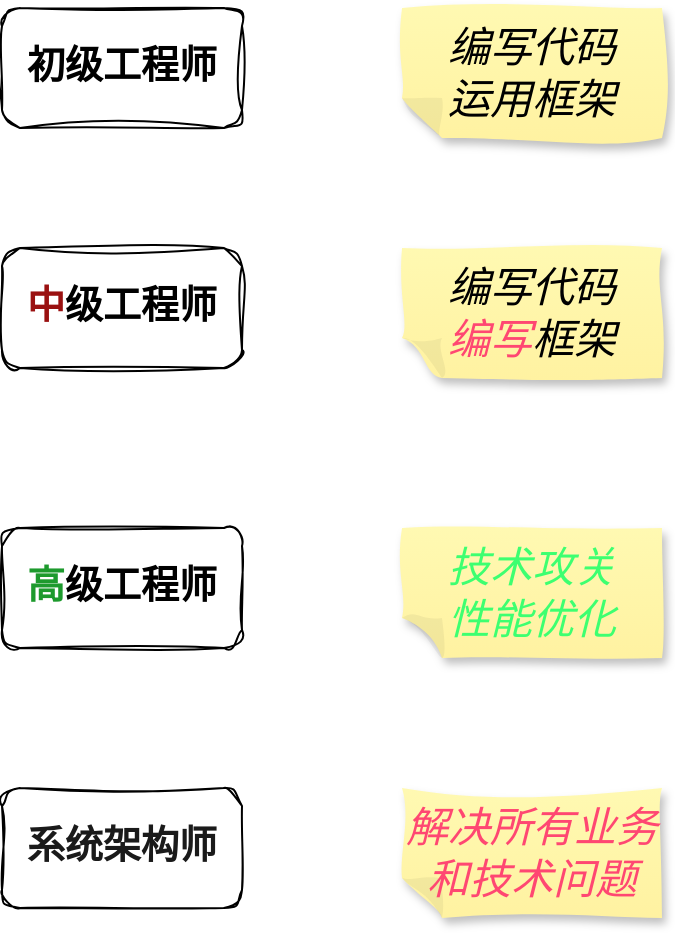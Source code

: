 <mxfile version="27.1.5">
  <diagram name="第 1 页" id="tXt6ma47AfMmdzSFRYHt">
    <mxGraphModel dx="932" dy="630" grid="1" gridSize="10" guides="1" tooltips="1" connect="1" arrows="1" fold="1" page="1" pageScale="1" pageWidth="827" pageHeight="1169" math="0" shadow="0">
      <root>
        <mxCell id="0" />
        <mxCell id="1" parent="0" />
        <mxCell id="quNuZrDpuWshZtyfDniM-3" value="初级工程师" style="rounded=1;whiteSpace=wrap;html=1;sketch=1;hachureGap=4;jiggle=2;curveFitting=1;fontFamily=Architects Daughter;fontSource=https%3A%2F%2Ffonts.googleapis.com%2Fcss%3Ffamily%3DArchitects%2BDaughter;fontSize=19;fontStyle=1" vertex="1" parent="1">
          <mxGeometry x="130" y="180" width="120" height="60" as="geometry" />
        </mxCell>
        <mxCell id="quNuZrDpuWshZtyfDniM-4" value="编写代码&lt;div&gt;运用框架&lt;/div&gt;" style="shape=note;whiteSpace=wrap;html=1;backgroundOutline=1;fontColor=#000000;darkOpacity=0.05;fillColor=#FFF9B2;strokeColor=none;fillStyle=solid;direction=west;gradientDirection=north;gradientColor=#FFF2A1;shadow=1;size=20;pointerEvents=1;sketch=1;hachureGap=4;jiggle=2;curveFitting=1;fontFamily=Architects Daughter;fontSource=https%3A%2F%2Ffonts.googleapis.com%2Fcss%3Ffamily%3DArchitects%2BDaughter;fontStyle=2;fontSize=21;" vertex="1" parent="1">
          <mxGeometry x="330" y="180" width="130" height="65" as="geometry" />
        </mxCell>
        <mxCell id="quNuZrDpuWshZtyfDniM-5" value="&lt;font style=&quot;color: light-dark(rgb(154, 17, 17), rgb(237, 237, 237));&quot;&gt;中&lt;/font&gt;级工程师" style="rounded=1;whiteSpace=wrap;html=1;sketch=1;hachureGap=4;jiggle=2;curveFitting=1;fontFamily=Architects Daughter;fontSource=https%3A%2F%2Ffonts.googleapis.com%2Fcss%3Ffamily%3DArchitects%2BDaughter;fontSize=19;fontStyle=1" vertex="1" parent="1">
          <mxGeometry x="130" y="300" width="120" height="60" as="geometry" />
        </mxCell>
        <mxCell id="quNuZrDpuWshZtyfDniM-6" value="编写代码&lt;div&gt;&lt;font style=&quot;color: rgb(255, 71, 114);&quot;&gt;编写&lt;/font&gt;框架&lt;/div&gt;" style="shape=note;whiteSpace=wrap;html=1;backgroundOutline=1;fontColor=#000000;darkOpacity=0.05;fillColor=#FFF9B2;strokeColor=none;fillStyle=solid;direction=west;gradientDirection=north;gradientColor=#FFF2A1;shadow=1;size=20;pointerEvents=1;sketch=1;hachureGap=4;jiggle=2;curveFitting=1;fontFamily=Architects Daughter;fontSource=https%3A%2F%2Ffonts.googleapis.com%2Fcss%3Ffamily%3DArchitects%2BDaughter;fontStyle=2;fontSize=21;" vertex="1" parent="1">
          <mxGeometry x="330" y="300" width="130" height="65" as="geometry" />
        </mxCell>
        <mxCell id="quNuZrDpuWshZtyfDniM-7" value="&lt;font style=&quot;color: rgb(29, 154, 45);&quot;&gt;高&lt;/font&gt;级工程师" style="rounded=1;whiteSpace=wrap;html=1;sketch=1;hachureGap=4;jiggle=2;curveFitting=1;fontFamily=Architects Daughter;fontSource=https%3A%2F%2Ffonts.googleapis.com%2Fcss%3Ffamily%3DArchitects%2BDaughter;fontSize=19;fontStyle=1" vertex="1" parent="1">
          <mxGeometry x="130" y="440" width="120" height="60" as="geometry" />
        </mxCell>
        <mxCell id="quNuZrDpuWshZtyfDniM-8" value="&lt;font style=&quot;color: rgb(61, 255, 112);&quot;&gt;技术攻关&lt;/font&gt;&lt;div&gt;&lt;font style=&quot;color: rgb(61, 255, 112);&quot;&gt;性能优化&lt;/font&gt;&lt;/div&gt;" style="shape=note;whiteSpace=wrap;html=1;backgroundOutline=1;fontColor=#000000;darkOpacity=0.05;fillColor=#FFF9B2;strokeColor=none;fillStyle=solid;direction=west;gradientDirection=north;gradientColor=#FFF2A1;shadow=1;size=20;pointerEvents=1;sketch=1;hachureGap=4;jiggle=2;curveFitting=1;fontFamily=Architects Daughter;fontSource=https%3A%2F%2Ffonts.googleapis.com%2Fcss%3Ffamily%3DArchitects%2BDaughter;fontStyle=2;fontSize=21;" vertex="1" parent="1">
          <mxGeometry x="330" y="440" width="130" height="65" as="geometry" />
        </mxCell>
        <mxCell id="quNuZrDpuWshZtyfDniM-9" value="&lt;font style=&quot;color: rgb(26, 26, 26);&quot;&gt;系统架构师&lt;/font&gt;" style="rounded=1;whiteSpace=wrap;html=1;sketch=1;hachureGap=4;jiggle=2;curveFitting=1;fontFamily=Architects Daughter;fontSource=https%3A%2F%2Ffonts.googleapis.com%2Fcss%3Ffamily%3DArchitects%2BDaughter;fontSize=19;fontStyle=1" vertex="1" parent="1">
          <mxGeometry x="130" y="570" width="120" height="60" as="geometry" />
        </mxCell>
        <mxCell id="quNuZrDpuWshZtyfDniM-10" value="&lt;font style=&quot;color: rgb(255, 71, 114);&quot;&gt;解决所有业务和技术问题&lt;/font&gt;" style="shape=note;whiteSpace=wrap;html=1;backgroundOutline=1;fontColor=#000000;darkOpacity=0.05;fillColor=#FFF9B2;strokeColor=none;fillStyle=solid;direction=west;gradientDirection=north;gradientColor=#FFF2A1;shadow=1;size=20;pointerEvents=1;sketch=1;hachureGap=4;jiggle=2;curveFitting=1;fontFamily=Architects Daughter;fontSource=https%3A%2F%2Ffonts.googleapis.com%2Fcss%3Ffamily%3DArchitects%2BDaughter;fontStyle=2;fontSize=21;" vertex="1" parent="1">
          <mxGeometry x="330" y="570" width="130" height="65" as="geometry" />
        </mxCell>
      </root>
    </mxGraphModel>
  </diagram>
</mxfile>
